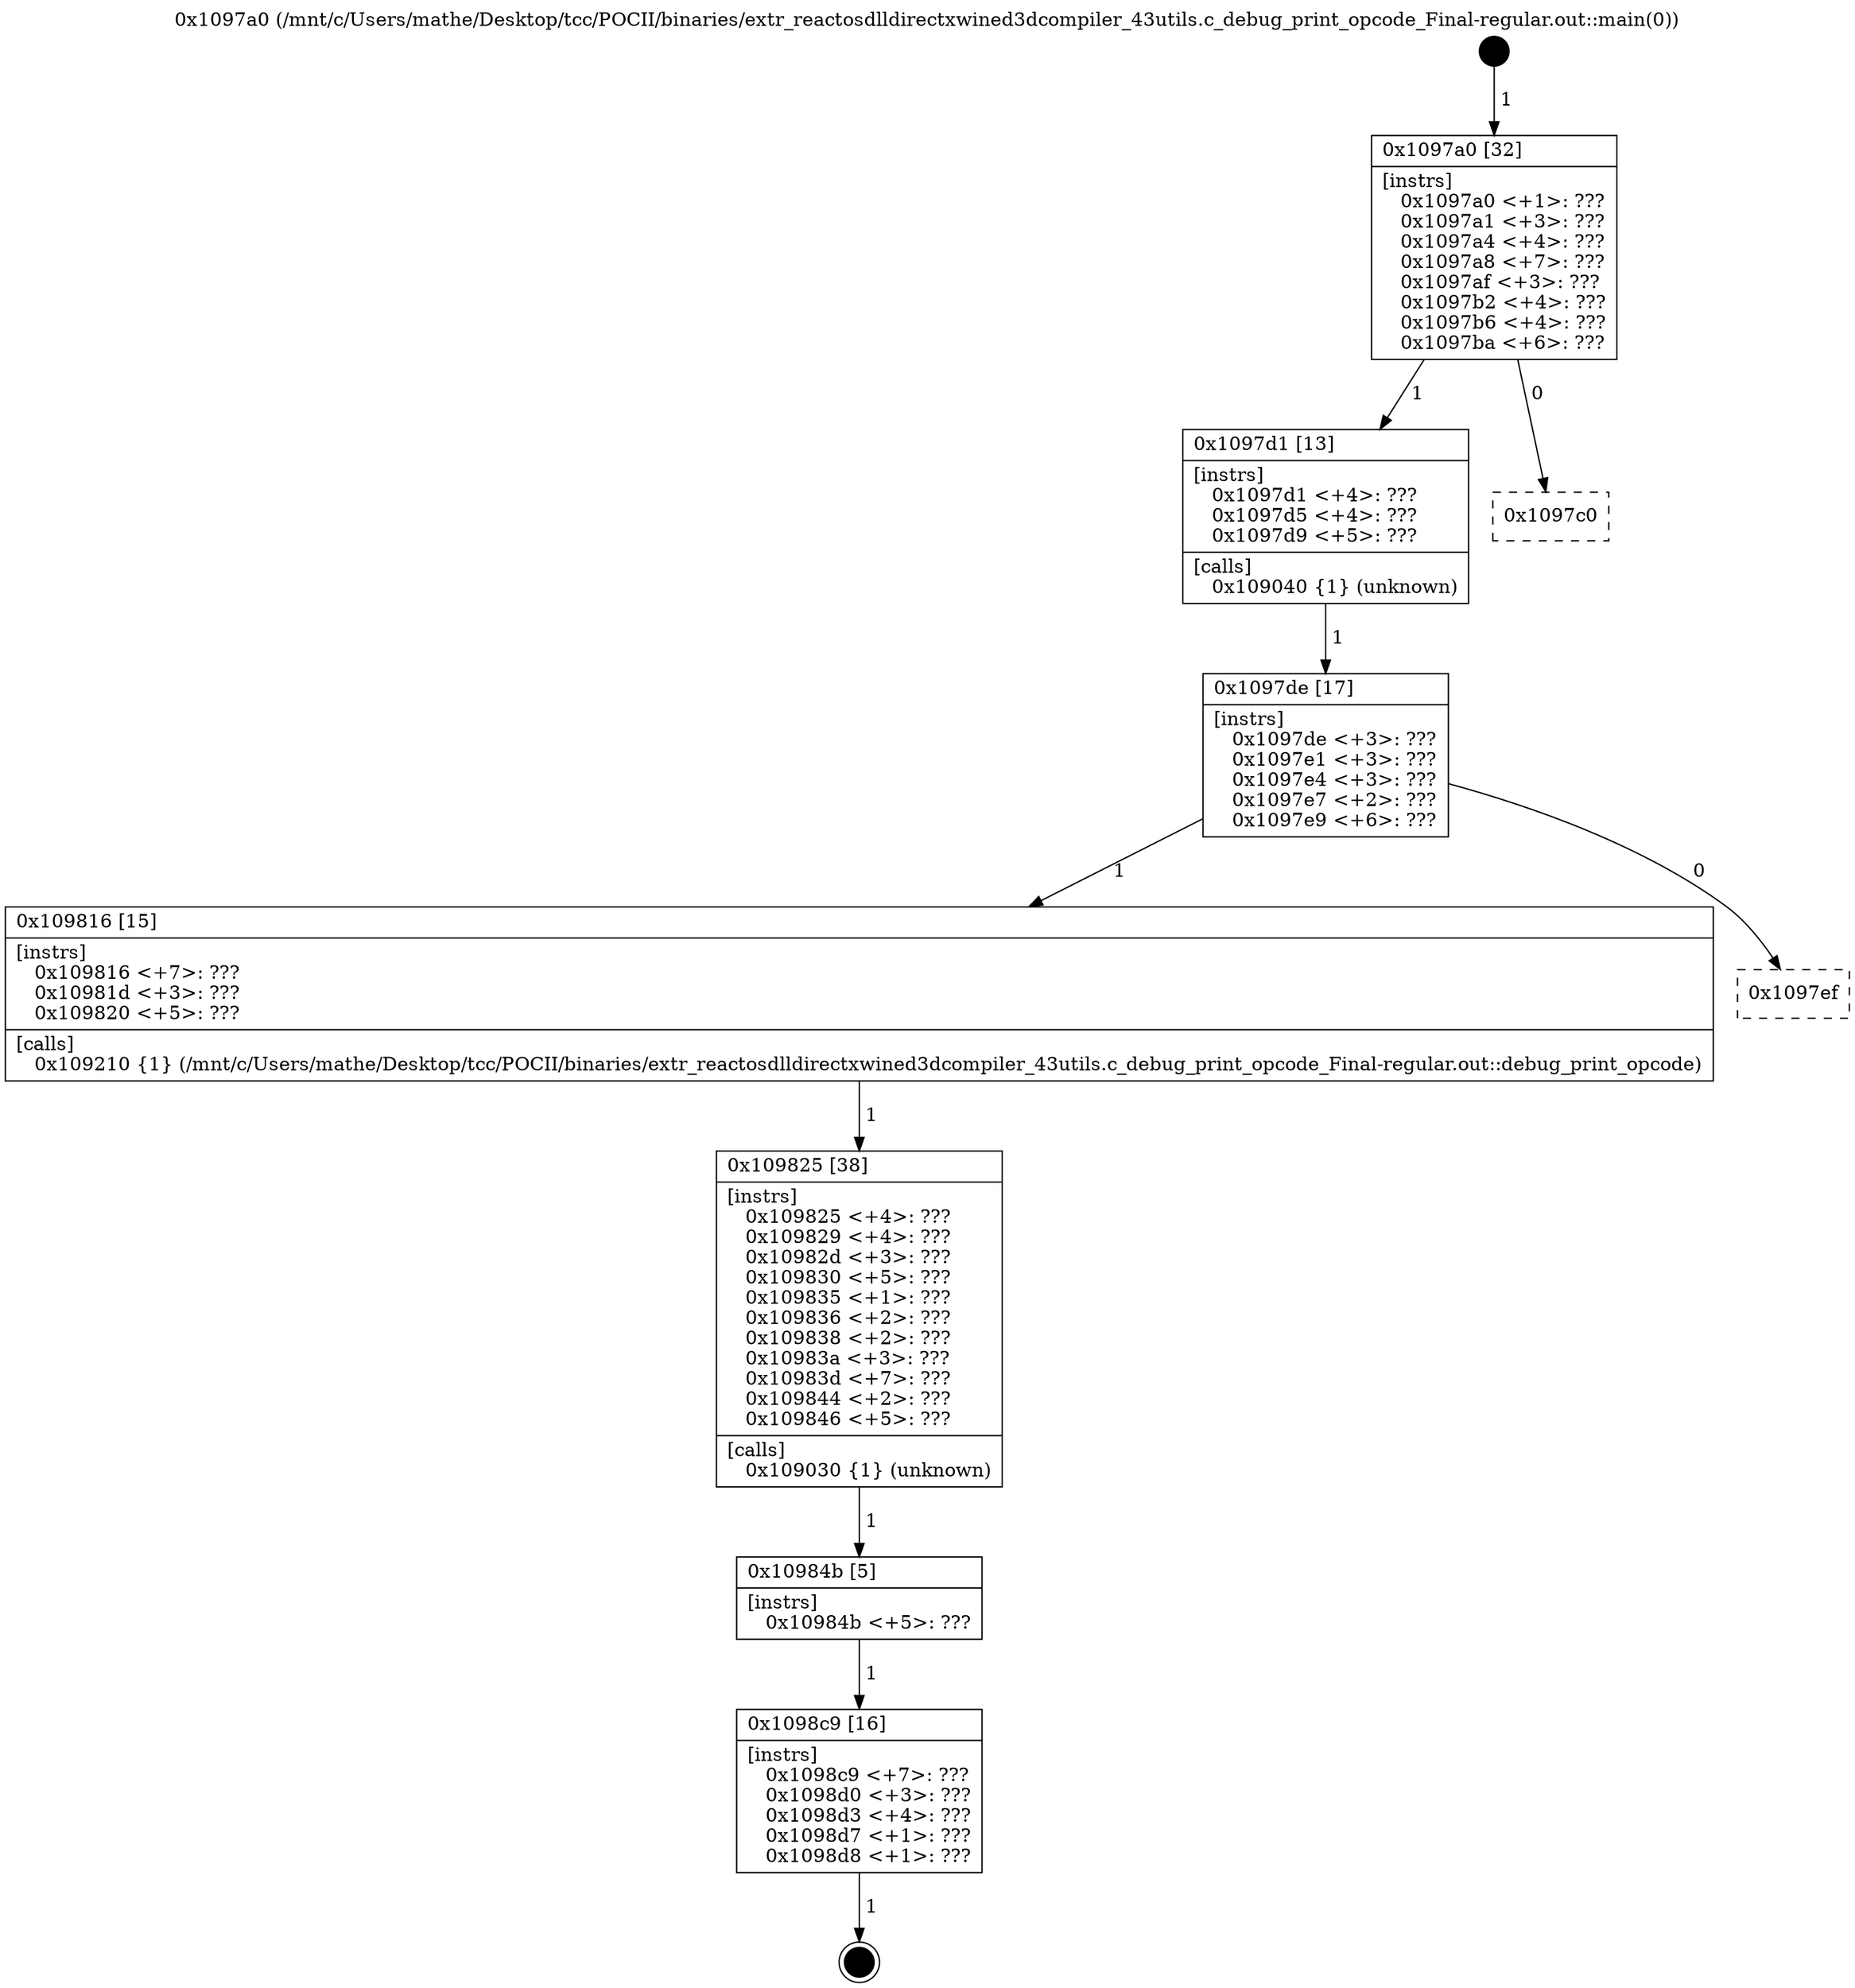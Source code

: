 digraph "0x1097a0" {
  label = "0x1097a0 (/mnt/c/Users/mathe/Desktop/tcc/POCII/binaries/extr_reactosdlldirectxwined3dcompiler_43utils.c_debug_print_opcode_Final-regular.out::main(0))"
  labelloc = "t"
  node[shape=record]

  Entry [label="",width=0.3,height=0.3,shape=circle,fillcolor=black,style=filled]
  "0x1097a0" [label="{
     0x1097a0 [32]\l
     | [instrs]\l
     &nbsp;&nbsp;0x1097a0 \<+1\>: ???\l
     &nbsp;&nbsp;0x1097a1 \<+3\>: ???\l
     &nbsp;&nbsp;0x1097a4 \<+4\>: ???\l
     &nbsp;&nbsp;0x1097a8 \<+7\>: ???\l
     &nbsp;&nbsp;0x1097af \<+3\>: ???\l
     &nbsp;&nbsp;0x1097b2 \<+4\>: ???\l
     &nbsp;&nbsp;0x1097b6 \<+4\>: ???\l
     &nbsp;&nbsp;0x1097ba \<+6\>: ???\l
  }"]
  "0x1097d1" [label="{
     0x1097d1 [13]\l
     | [instrs]\l
     &nbsp;&nbsp;0x1097d1 \<+4\>: ???\l
     &nbsp;&nbsp;0x1097d5 \<+4\>: ???\l
     &nbsp;&nbsp;0x1097d9 \<+5\>: ???\l
     | [calls]\l
     &nbsp;&nbsp;0x109040 \{1\} (unknown)\l
  }"]
  "0x1097c0" [label="{
     0x1097c0\l
  }", style=dashed]
  "0x1097de" [label="{
     0x1097de [17]\l
     | [instrs]\l
     &nbsp;&nbsp;0x1097de \<+3\>: ???\l
     &nbsp;&nbsp;0x1097e1 \<+3\>: ???\l
     &nbsp;&nbsp;0x1097e4 \<+3\>: ???\l
     &nbsp;&nbsp;0x1097e7 \<+2\>: ???\l
     &nbsp;&nbsp;0x1097e9 \<+6\>: ???\l
  }"]
  "0x109816" [label="{
     0x109816 [15]\l
     | [instrs]\l
     &nbsp;&nbsp;0x109816 \<+7\>: ???\l
     &nbsp;&nbsp;0x10981d \<+3\>: ???\l
     &nbsp;&nbsp;0x109820 \<+5\>: ???\l
     | [calls]\l
     &nbsp;&nbsp;0x109210 \{1\} (/mnt/c/Users/mathe/Desktop/tcc/POCII/binaries/extr_reactosdlldirectxwined3dcompiler_43utils.c_debug_print_opcode_Final-regular.out::debug_print_opcode)\l
  }"]
  "0x1097ef" [label="{
     0x1097ef\l
  }", style=dashed]
  "0x109825" [label="{
     0x109825 [38]\l
     | [instrs]\l
     &nbsp;&nbsp;0x109825 \<+4\>: ???\l
     &nbsp;&nbsp;0x109829 \<+4\>: ???\l
     &nbsp;&nbsp;0x10982d \<+3\>: ???\l
     &nbsp;&nbsp;0x109830 \<+5\>: ???\l
     &nbsp;&nbsp;0x109835 \<+1\>: ???\l
     &nbsp;&nbsp;0x109836 \<+2\>: ???\l
     &nbsp;&nbsp;0x109838 \<+2\>: ???\l
     &nbsp;&nbsp;0x10983a \<+3\>: ???\l
     &nbsp;&nbsp;0x10983d \<+7\>: ???\l
     &nbsp;&nbsp;0x109844 \<+2\>: ???\l
     &nbsp;&nbsp;0x109846 \<+5\>: ???\l
     | [calls]\l
     &nbsp;&nbsp;0x109030 \{1\} (unknown)\l
  }"]
  "0x10984b" [label="{
     0x10984b [5]\l
     | [instrs]\l
     &nbsp;&nbsp;0x10984b \<+5\>: ???\l
  }"]
  "0x1098c9" [label="{
     0x1098c9 [16]\l
     | [instrs]\l
     &nbsp;&nbsp;0x1098c9 \<+7\>: ???\l
     &nbsp;&nbsp;0x1098d0 \<+3\>: ???\l
     &nbsp;&nbsp;0x1098d3 \<+4\>: ???\l
     &nbsp;&nbsp;0x1098d7 \<+1\>: ???\l
     &nbsp;&nbsp;0x1098d8 \<+1\>: ???\l
  }"]
  Exit [label="",width=0.3,height=0.3,shape=circle,fillcolor=black,style=filled,peripheries=2]
  Entry -> "0x1097a0" [label=" 1"]
  "0x1097a0" -> "0x1097d1" [label=" 1"]
  "0x1097a0" -> "0x1097c0" [label=" 0"]
  "0x1097d1" -> "0x1097de" [label=" 1"]
  "0x1097de" -> "0x109816" [label=" 1"]
  "0x1097de" -> "0x1097ef" [label=" 0"]
  "0x109816" -> "0x109825" [label=" 1"]
  "0x109825" -> "0x10984b" [label=" 1"]
  "0x10984b" -> "0x1098c9" [label=" 1"]
  "0x1098c9" -> Exit [label=" 1"]
}
